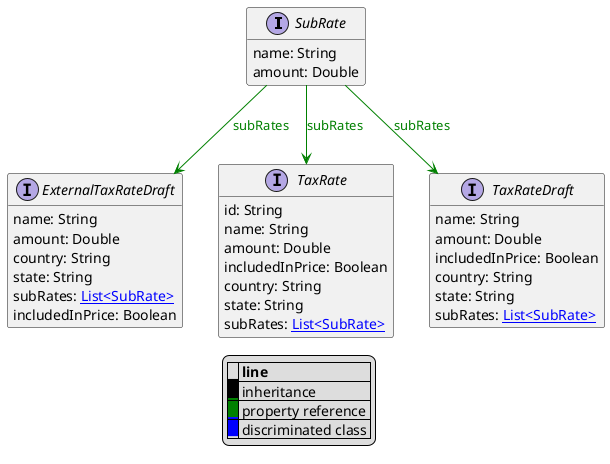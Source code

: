 @startuml

hide empty fields
hide empty methods
legend
|= |= line |
|<back:black>   </back>| inheritance |
|<back:green>   </back>| property reference |
|<back:blue>   </back>| discriminated class |
endlegend
interface SubRate [[SubRate.svg]]  {
    name: String
    amount: Double
}



interface ExternalTaxRateDraft [[ExternalTaxRateDraft.svg]]  {
    name: String
    amount: Double
    country: String
    state: String
    subRates: [[SubRate.svg List<SubRate>]]
    includedInPrice: Boolean
}
interface TaxRate [[TaxRate.svg]]  {
    id: String
    name: String
    amount: Double
    includedInPrice: Boolean
    country: String
    state: String
    subRates: [[SubRate.svg List<SubRate>]]
}
interface TaxRateDraft [[TaxRateDraft.svg]]  {
    name: String
    amount: Double
    includedInPrice: Boolean
    country: String
    state: String
    subRates: [[SubRate.svg List<SubRate>]]
}

SubRate --> ExternalTaxRateDraft #green;text:green : "subRates"
SubRate --> TaxRate #green;text:green : "subRates"
SubRate --> TaxRateDraft #green;text:green : "subRates"
@enduml
